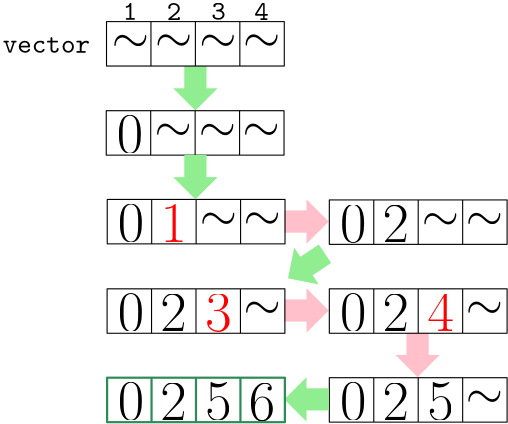 <?xml version="1.0"?>
<!DOCTYPE ipe SYSTEM "ipe.dtd">
<ipe version="70206" creator="Ipe 7.2.7">
<info created="D:20191013171622" modified="D:20191013173057"/>
<ipestyle name="basic">
<symbol name="arrow/arc(spx)">
<path stroke="sym-stroke" fill="sym-stroke" pen="sym-pen">
0 0 m
-1 0.333 l
-1 -0.333 l
h
</path>
</symbol>
<symbol name="arrow/farc(spx)">
<path stroke="sym-stroke" fill="white" pen="sym-pen">
0 0 m
-1 0.333 l
-1 -0.333 l
h
</path>
</symbol>
<symbol name="arrow/ptarc(spx)">
<path stroke="sym-stroke" fill="sym-stroke" pen="sym-pen">
0 0 m
-1 0.333 l
-0.8 0 l
-1 -0.333 l
h
</path>
</symbol>
<symbol name="arrow/fptarc(spx)">
<path stroke="sym-stroke" fill="white" pen="sym-pen">
0 0 m
-1 0.333 l
-0.8 0 l
-1 -0.333 l
h
</path>
</symbol>
<symbol name="mark/circle(sx)" transformations="translations">
<path fill="sym-stroke">
0.6 0 0 0.6 0 0 e
0.4 0 0 0.4 0 0 e
</path>
</symbol>
<symbol name="mark/disk(sx)" transformations="translations">
<path fill="sym-stroke">
0.6 0 0 0.6 0 0 e
</path>
</symbol>
<symbol name="mark/fdisk(sfx)" transformations="translations">
<group>
<path fill="sym-fill">
0.5 0 0 0.5 0 0 e
</path>
<path fill="sym-stroke" fillrule="eofill">
0.6 0 0 0.6 0 0 e
0.4 0 0 0.4 0 0 e
</path>
</group>
</symbol>
<symbol name="mark/box(sx)" transformations="translations">
<path fill="sym-stroke" fillrule="eofill">
-0.6 -0.6 m
0.6 -0.6 l
0.6 0.6 l
-0.6 0.6 l
h
-0.4 -0.4 m
0.4 -0.4 l
0.4 0.4 l
-0.4 0.4 l
h
</path>
</symbol>
<symbol name="mark/square(sx)" transformations="translations">
<path fill="sym-stroke">
-0.6 -0.6 m
0.6 -0.6 l
0.6 0.6 l
-0.6 0.6 l
h
</path>
</symbol>
<symbol name="mark/fsquare(sfx)" transformations="translations">
<group>
<path fill="sym-fill">
-0.5 -0.5 m
0.5 -0.5 l
0.5 0.5 l
-0.5 0.5 l
h
</path>
<path fill="sym-stroke" fillrule="eofill">
-0.6 -0.6 m
0.6 -0.6 l
0.6 0.6 l
-0.6 0.6 l
h
-0.4 -0.4 m
0.4 -0.4 l
0.4 0.4 l
-0.4 0.4 l
h
</path>
</group>
</symbol>
<symbol name="mark/cross(sx)" transformations="translations">
<group>
<path fill="sym-stroke">
-0.43 -0.57 m
0.57 0.43 l
0.43 0.57 l
-0.57 -0.43 l
h
</path>
<path fill="sym-stroke">
-0.43 0.57 m
0.57 -0.43 l
0.43 -0.57 l
-0.57 0.43 l
h
</path>
</group>
</symbol>
<symbol name="arrow/fnormal(spx)">
<path stroke="sym-stroke" fill="white" pen="sym-pen">
0 0 m
-1 0.333 l
-1 -0.333 l
h
</path>
</symbol>
<symbol name="arrow/pointed(spx)">
<path stroke="sym-stroke" fill="sym-stroke" pen="sym-pen">
0 0 m
-1 0.333 l
-0.8 0 l
-1 -0.333 l
h
</path>
</symbol>
<symbol name="arrow/fpointed(spx)">
<path stroke="sym-stroke" fill="white" pen="sym-pen">
0 0 m
-1 0.333 l
-0.8 0 l
-1 -0.333 l
h
</path>
</symbol>
<symbol name="arrow/linear(spx)">
<path stroke="sym-stroke" pen="sym-pen">
-1 0.333 m
0 0 l
-1 -0.333 l
</path>
</symbol>
<symbol name="arrow/fdouble(spx)">
<path stroke="sym-stroke" fill="white" pen="sym-pen">
0 0 m
-1 0.333 l
-1 -0.333 l
h
-1 0 m
-2 0.333 l
-2 -0.333 l
h
</path>
</symbol>
<symbol name="arrow/double(spx)">
<path stroke="sym-stroke" fill="sym-stroke" pen="sym-pen">
0 0 m
-1 0.333 l
-1 -0.333 l
h
-1 0 m
-2 0.333 l
-2 -0.333 l
h
</path>
</symbol>
<pen name="heavier" value="0.8"/>
<pen name="fat" value="1.2"/>
<pen name="ultrafat" value="2"/>
<symbolsize name="large" value="5"/>
<symbolsize name="small" value="2"/>
<symbolsize name="tiny" value="1.1"/>
<arrowsize name="large" value="10"/>
<arrowsize name="small" value="5"/>
<arrowsize name="tiny" value="3"/>
<color name="red" value="1 0 0"/>
<color name="green" value="0 1 0"/>
<color name="blue" value="0 0 1"/>
<color name="yellow" value="1 1 0"/>
<color name="orange" value="1 0.647 0"/>
<color name="gold" value="1 0.843 0"/>
<color name="purple" value="0.627 0.125 0.941"/>
<color name="gray" value="0.745"/>
<color name="brown" value="0.647 0.165 0.165"/>
<color name="navy" value="0 0 0.502"/>
<color name="pink" value="1 0.753 0.796"/>
<color name="seagreen" value="0.18 0.545 0.341"/>
<color name="turquoise" value="0.251 0.878 0.816"/>
<color name="violet" value="0.933 0.51 0.933"/>
<color name="darkblue" value="0 0 0.545"/>
<color name="darkcyan" value="0 0.545 0.545"/>
<color name="darkgray" value="0.663"/>
<color name="darkgreen" value="0 0.392 0"/>
<color name="darkmagenta" value="0.545 0 0.545"/>
<color name="darkorange" value="1 0.549 0"/>
<color name="darkred" value="0.545 0 0"/>
<color name="lightblue" value="0.678 0.847 0.902"/>
<color name="lightcyan" value="0.878 1 1"/>
<color name="lightgray" value="0.827"/>
<color name="lightgreen" value="0.565 0.933 0.565"/>
<color name="lightyellow" value="1 1 0.878"/>
<dashstyle name="dashed" value="[4] 0"/>
<dashstyle name="dotted" value="[1 3] 0"/>
<dashstyle name="dash dotted" value="[4 2 1 2] 0"/>
<dashstyle name="dash dot dotted" value="[4 2 1 2 1 2] 0"/>
<textsize name="large" value="\large"/>
<textsize name="Large" value="\Large"/>
<textsize name="LARGE" value="\LARGE"/>
<textsize name="huge" value="\huge"/>
<textsize name="Huge" value="\Huge"/>
<textsize name="small" value="\small"/>
<textsize name="footnote" value="\footnotesize"/>
<textsize name="tiny" value="\tiny"/>
<textstyle name="center" begin="\begin{center}" end="\end{center}"/>
<textstyle name="itemize" begin="\begin{itemize}" end="\end{itemize}"/>
<textstyle name="item" begin="\begin{itemize}\item{}" end="\end{itemize}"/>
<gridsize name="4 pts" value="4"/>
<gridsize name="8 pts (~3 mm)" value="8"/>
<gridsize name="16 pts (~6 mm)" value="16"/>
<gridsize name="32 pts (~12 mm)" value="32"/>
<gridsize name="10 pts (~3.5 mm)" value="10"/>
<gridsize name="20 pts (~7 mm)" value="20"/>
<gridsize name="14 pts (~5 mm)" value="14"/>
<gridsize name="28 pts (~10 mm)" value="28"/>
<gridsize name="56 pts (~20 mm)" value="56"/>
<anglesize name="90 deg" value="90"/>
<anglesize name="60 deg" value="60"/>
<anglesize name="45 deg" value="45"/>
<anglesize name="30 deg" value="30"/>
<anglesize name="22.5 deg" value="22.5"/>
<opacity name="10%" value="0.1"/>
<opacity name="30%" value="0.3"/>
<opacity name="50%" value="0.5"/>
<opacity name="75%" value="0.75"/>
<tiling name="falling" angle="-60" step="4" width="1"/>
<tiling name="rising" angle="30" step="4" width="1"/>
</ipestyle>
<page>
<layer name="alpha"/>
<view layers="alpha" active="alpha"/>
<path layer="alpha" matrix="0 1 -1 0 944 512" fill="pink">
148 752 m
148 744 l
144 744 l
152 736 l
160 744 l
156 744 l
156 752 l
148 752 l
</path>
<path matrix="1 0 0 1 88 -96" fill="pink">
148 752 m
148 744 l
144 744 l
152 736 l
160 744 l
156 744 l
156 752 l
148 752 l
</path>
<path matrix="0 1 -1 0 944 544" fill="pink">
148 752 m
148 744 l
144 744 l
152 736 l
160 744 l
156 744 l
156 752 l
148 752 l
</path>
<path matrix="1 0 0 1 8 0" fill="lightgreen">
148 752 m
148 744 l
144 744 l
152 736 l
160 744 l
156 744 l
156 752 l
148 752 l
</path>
<path stroke="black">
128 768 m
128 752 l
192 752 l
192 768 l
h
144 768 m
144 752 l
160 768 m
160 752 l
176 768 m
176 752 l
</path>
<text matrix="1 0 0 1 5.8608 16.6357" transformations="translations" pos="128 752" stroke="black" type="label" width="5.23" height="6.088" depth="0" valign="baseline">\texttt{1}</text>
<text matrix="1 0 0 1 -10.331 16.5804" transformations="translations" pos="160 752" stroke="black" type="label" width="5.23" height="6.088" depth="0" valign="baseline">\texttt{2}</text>
<text matrix="1 0 0 1 5.18148 16.6105" transformations="translations" pos="176 752" stroke="black" type="label" width="5.23" height="6.088" depth="0" valign="baseline">\texttt{4}</text>
<text matrix="1 0 0 1 5.71922 0.686386" transformations="translations" pos="160 768" stroke="black" type="label" width="5.23" height="6.088" depth="0" valign="baseline">\texttt{3}</text>
<path matrix="1 0 0 1 -0.0935751 -32.0758" stroke="black">
128 768 m
128 752 l
192 752 l
192 768 l
h
144 768 m
144 752 l
160 768 m
160 752 l
176 768 m
176 752 l
</path>
<text matrix="1 0 0 1 3.72988 -31.2269" transformations="translations" pos="128 752" stroke="black" type="label" width="9.476" height="13.319" depth="0" valign="baseline" size="huge">0</text>
<text matrix="1 0 0 1 -14.7208 -27.039" transformations="translations" pos="160 752" stroke="black" type="label" width="13.39" height="6.316" depth="0" valign="baseline" size="LARGE">$\sim$</text>
<text matrix="1 0 0 1 1.20351 -27.1764" transformations="translations" pos="160 752" stroke="black" type="label" width="13.39" height="6.316" depth="0" valign="baseline" size="LARGE" style="math">\sim</text>
<text matrix="1 0 0 1 16.9904 -27.0392" transformations="translations" pos="160 752" stroke="black" type="label" width="13.39" height="6.316" depth="0" valign="baseline" size="LARGE" style="math">\sim</text>
<text matrix="1 0 0 1 -6.24611 -1.60614" transformations="translations" pos="96.9038 758.362" stroke="black" type="label" width="31.382" height="5.515" depth="0" valign="baseline">\texttt{vector}</text>
<text matrix="1 0 0 1 -14.5424 5.08389" transformations="translations" pos="160 752" stroke="black" type="label" width="13.39" height="6.316" depth="0" valign="baseline" size="LARGE" style="math">\sim</text>
<text matrix="1 0 0 1 1.38195 4.94649" transformations="translations" pos="160 752" stroke="black" type="label" width="13.39" height="6.316" depth="0" valign="baseline" size="LARGE" style="math">\sim</text>
<text matrix="1 0 0 1 17.1688 5.08369" transformations="translations" pos="160 752" stroke="black" type="label" width="13.39" height="6.316" depth="0" valign="baseline" size="LARGE" style="math">\sim</text>
<text matrix="1 0 0 1 -30.0684 4.90587" transformations="translations" pos="160 752" stroke="black" type="label" width="13.39" height="6.316" depth="0" valign="baseline" size="LARGE" style="math">\sim</text>
<path matrix="1 0 0 1 0.263318 -64.02" stroke="black">
128 768 m
128 752 l
192 752 l
192 768 l
h
144 768 m
144 752 l
160 768 m
160 752 l
176 768 m
176 752 l
</path>
<text matrix="1 0 0 1 4.08677 -63.1711" transformations="translations" pos="128 752" stroke="black" type="label" width="9.476" height="13.319" depth="0" valign="baseline" size="huge">0</text>
<text matrix="1 0 0 1 -12.5793 -63.3142" transformations="translations" pos="160 752" stroke="red" type="label" width="9.476" height="13.319" depth="0" valign="baseline" size="huge" style="math">1</text>
<text matrix="1 0 0 1 1.5604 -59.1206" transformations="translations" pos="160 752" stroke="black" type="label" width="13.39" height="6.316" depth="0" valign="baseline" size="LARGE" style="math">\sim</text>
<text matrix="1 0 0 1 17.3473 -58.9834" transformations="translations" pos="160 752" stroke="black" type="label" width="13.39" height="6.316" depth="0" valign="baseline" size="LARGE" style="math">\sim</text>
<path matrix="1 0 0 1 80.2135 -64.1982" stroke="black">
128 768 m
128 752 l
192 752 l
192 768 l
h
144 768 m
144 752 l
160 768 m
160 752 l
176 768 m
176 752 l
</path>
<text matrix="1 0 0 1 84.037 -63.3493" transformations="translations" pos="128 752" stroke="black" type="label" width="9.476" height="13.319" depth="0" valign="baseline" size="huge">0</text>
<text matrix="1 0 0 1 67.3709 -63.4924" transformations="translations" pos="160 752" stroke="black" type="label" width="9.476" height="13.319" depth="0" valign="baseline" size="huge" style="math">2</text>
<text matrix="1 0 0 1 81.5106 -59.2988" transformations="translations" pos="160 752" stroke="black" type="label" width="13.39" height="6.316" depth="0" valign="baseline" size="LARGE" style="math">\sim</text>
<text matrix="1 0 0 1 97.2975 -59.1616" transformations="translations" pos="160 752" stroke="black" type="label" width="13.39" height="6.316" depth="0" valign="baseline" size="LARGE" style="math">\sim</text>
<path matrix="1 0 0 1 8 -32" fill="lightgreen">
148 752 m
148 744 l
144 744 l
152 736 l
160 744 l
156 744 l
156 752 l
148 752 l
</path>
<path matrix="0.5547 -0.83205 0.83205 0.5547 -503.36 393.775" fill="lightgreen">
148 752 m
148 744 l
144 744 l
152 736 l
160 744 l
156 744 l
156 752 l
148 752 l
</path>
<path matrix="1 0 0 1 0.2135 -96.1982" stroke="black">
128 768 m
128 752 l
192 752 l
192 768 l
h
144 768 m
144 752 l
160 768 m
160 752 l
176 768 m
176 752 l
</path>
<text matrix="1 0 0 1 4.037 -95.3493" transformations="translations" pos="128 752" stroke="black" type="label" width="9.476" height="13.319" depth="0" valign="baseline" size="huge">0</text>
<text matrix="1 0 0 1 -12.6291 -95.4924" transformations="translations" pos="160 752" stroke="black" type="label" width="9.476" height="13.319" depth="0" valign="baseline" size="huge" style="math">2</text>
<text matrix="1 0 0 1 3.52861 -95.4018" transformations="translations" pos="160 752" stroke="red" type="label" width="9.476" height="13.319" depth="0" valign="baseline" size="huge" style="math">3</text>
<text matrix="1 0 0 1 17.2975 -91.1616" transformations="translations" pos="160 752" stroke="black" type="label" width="13.39" height="6.316" depth="0" valign="baseline" size="LARGE" style="math">\sim</text>
<path matrix="1 0 0 1 80.2135 -96.1982" stroke="black">
128 768 m
128 752 l
192 752 l
192 768 l
h
144 768 m
144 752 l
160 768 m
160 752 l
176 768 m
176 752 l
</path>
<text matrix="1 0 0 1 84.037 -95.3493" transformations="translations" pos="128 752" stroke="black" type="label" width="9.476" height="13.319" depth="0" valign="baseline" size="huge">0</text>
<text matrix="1 0 0 1 67.3709 -95.4924" transformations="translations" pos="160 752" stroke="black" type="label" width="9.476" height="13.319" depth="0" valign="baseline" size="huge" style="math">2</text>
<text matrix="1 0 0 1 83.5286 -95.4018" transformations="translations" pos="160 752" stroke="red" type="label" width="9.476" height="13.319" depth="0" valign="baseline" size="huge" style="math">4</text>
<text matrix="1 0 0 1 97.2975 -91.1616" transformations="translations" pos="160 752" stroke="black" type="label" width="13.39" height="6.316" depth="0" valign="baseline" size="LARGE" style="math">\sim</text>
<path matrix="1 0 0 1 80.2135 -128.198" stroke="black">
128 768 m
128 752 l
192 752 l
192 768 l
h
144 768 m
144 752 l
160 768 m
160 752 l
176 768 m
176 752 l
</path>
<text matrix="1 0 0 1 84.037 -127.349" transformations="translations" pos="128 752" stroke="black" type="label" width="9.476" height="13.319" depth="0" valign="baseline" size="huge">0</text>
<text matrix="1 0 0 1 67.3709 -127.492" transformations="translations" pos="160 752" stroke="black" type="label" width="9.476" height="13.319" depth="0" valign="baseline" size="huge" style="math">2</text>
<text matrix="1 0 0 1 83.5286 -127.402" transformations="translations" pos="160 752" stroke="black" type="label" width="9.476" height="13.319" depth="0" valign="baseline" size="huge" style="math">5</text>
<text matrix="1 0 0 1 97.2975 -123.162" transformations="translations" pos="160 752" stroke="black" type="label" width="13.39" height="6.316" depth="0" valign="baseline" size="LARGE" style="math">\sim</text>
<path matrix="-0 -1 1 -0 -544 784" fill="lightgreen">
148 752 m
148 744 l
144 744 l
152 736 l
160 744 l
156 744 l
156 752 l
148 752 l
</path>
<path matrix="1 0 0 1 0.2135 -128.198" stroke="seagreen" pen="heavier">
128 768 m
128 752 l
192 752 l
192 768 l
h
144 768 m
144 752 l
160 768 m
160 752 l
176 768 m
176 752 l
</path>
<text matrix="1 0 0 1 4.037 -127.349" transformations="translations" pos="128 752" stroke="black" type="label" width="9.476" height="13.319" depth="0" valign="baseline" size="huge">0</text>
<text matrix="1 0 0 1 -12.6291 -127.492" transformations="translations" pos="160 752" stroke="black" type="label" width="9.476" height="13.319" depth="0" valign="baseline" size="huge" style="math">2</text>
<text matrix="1 0 0 1 3.5286 -127.402" transformations="translations" pos="160 752" stroke="black" type="label" width="9.476" height="13.319" depth="0" valign="baseline" size="huge" style="math">5</text>
<text matrix="1 0 0 1 19.2194 -127.574" transformations="translations" pos="160 752" stroke="black" type="label" width="9.476" height="13.319" depth="0" valign="baseline" size="huge" style="math">6</text>
</page>
</ipe>
